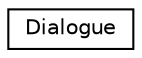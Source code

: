 digraph "Graphical Class Hierarchy"
{
  edge [fontname="Helvetica",fontsize="10",labelfontname="Helvetica",labelfontsize="10"];
  node [fontname="Helvetica",fontsize="10",shape=record];
  rankdir="LR";
  Node1 [label="Dialogue",height=0.2,width=0.4,color="black", fillcolor="white", style="filled",URL="$classDialogue.html"];
}
